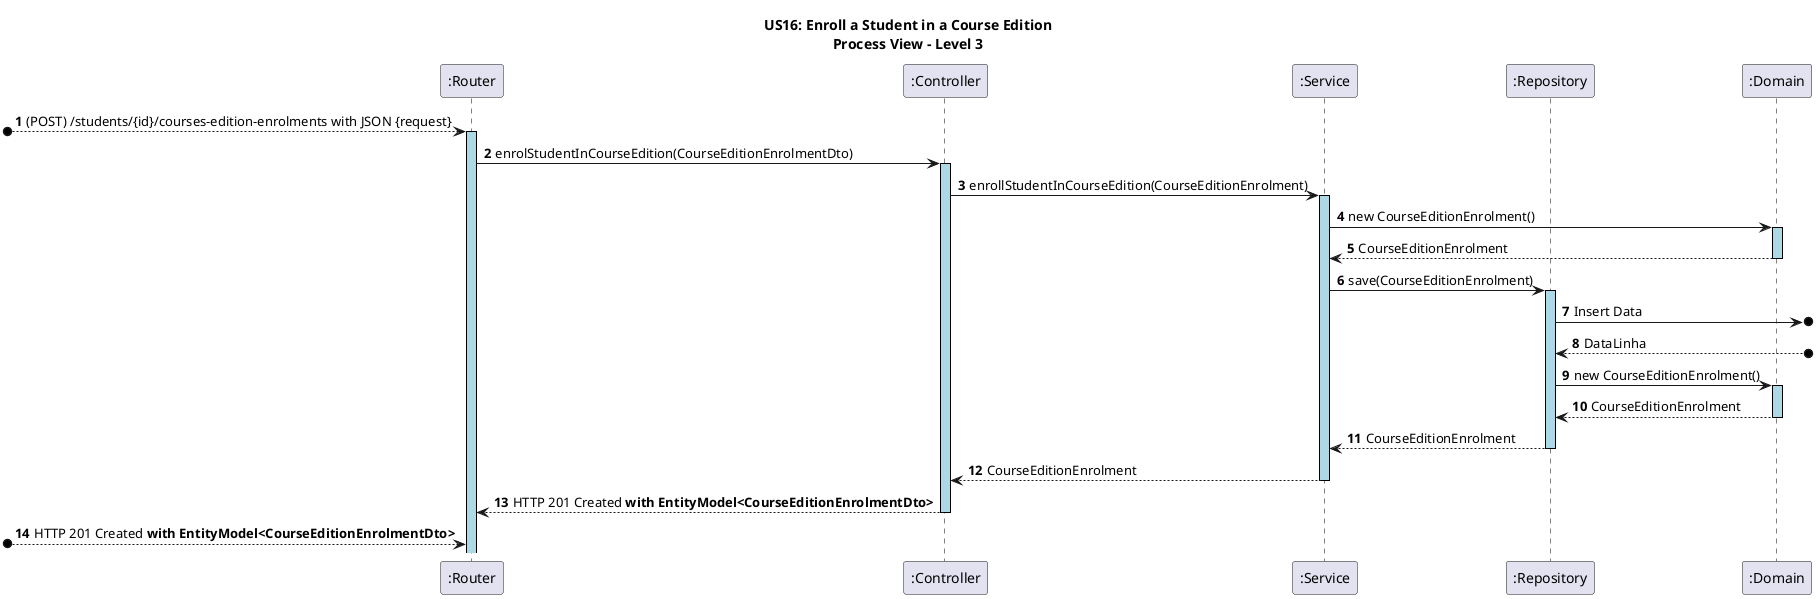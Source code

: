 @startuml
autonumber

skinparam sequence {
    LifelineBorderColor black
    LifelineBackgroundColor LightBlue
    ActorBorderColor black
    ActorBackgroundColor LightGray
}

title US16: Enroll a Student in a Course Edition\nProcess View – Level 3

participant ":Router" as RT
participant ":Controller" as CT
participant ":Service" as SE
participant ":Repository" as RE
participant ":Domain" as DM


 [o--> RT ++: (POST) /students/{id}/courses-edition-enrolments with JSON {request}
RT -> CT ++: enrolStudentInCourseEdition(CourseEditionEnrolmentDto)

CT -> SE ++: enrollStudentInCourseEdition(CourseEditionEnrolment)


SE -> DM ++: new CourseEditionEnrolment()
DM --> SE --: CourseEditionEnrolment

SE -> RE ++: save(CourseEditionEnrolment)


RE ->o]: Insert Data
RE <--o]: DataLinha


RE -> DM ++: new CourseEditionEnrolment()
DM --> RE --: CourseEditionEnrolment

RE --> SE --: CourseEditionEnrolment

SE --> CT --: CourseEditionEnrolment

CT --> RT --: HTTP 201 Created **with EntityModel<CourseEditionEnrolmentDto>**

[o-->  RT: HTTP 201 Created **with EntityModel<CourseEditionEnrolmentDto>**

@enduml